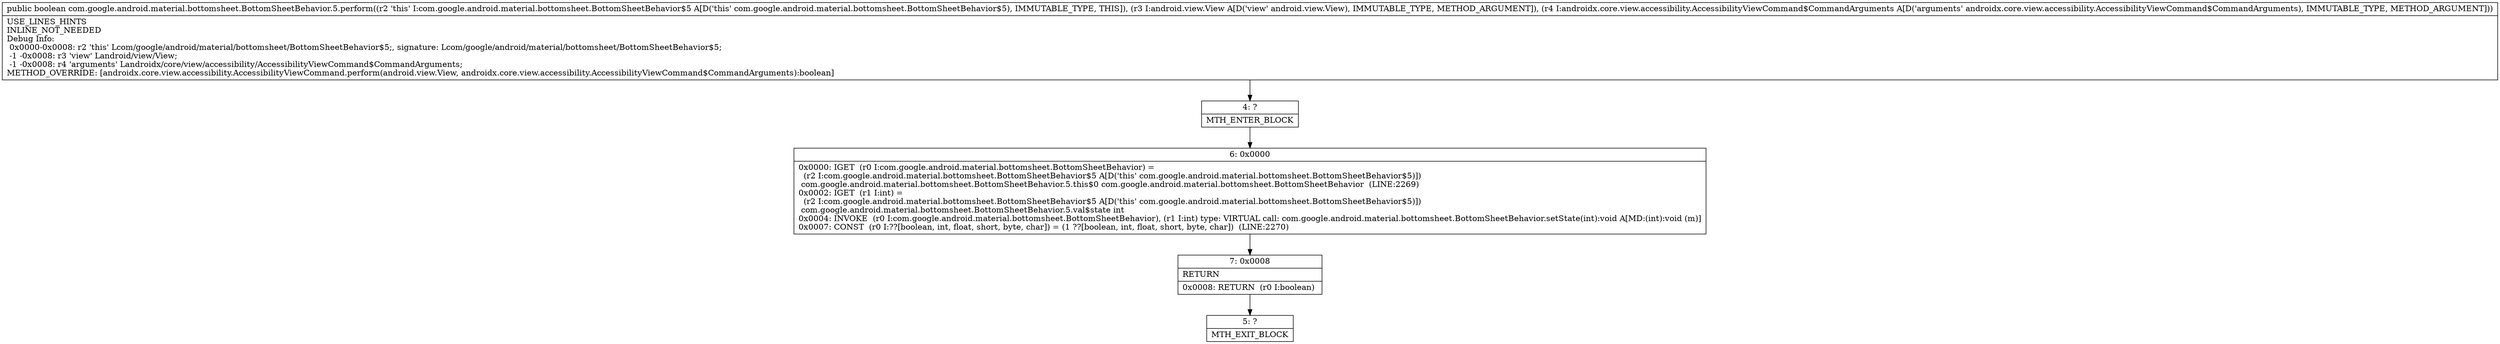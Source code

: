 digraph "CFG forcom.google.android.material.bottomsheet.BottomSheetBehavior.5.perform(Landroid\/view\/View;Landroidx\/core\/view\/accessibility\/AccessibilityViewCommand$CommandArguments;)Z" {
Node_4 [shape=record,label="{4\:\ ?|MTH_ENTER_BLOCK\l}"];
Node_6 [shape=record,label="{6\:\ 0x0000|0x0000: IGET  (r0 I:com.google.android.material.bottomsheet.BottomSheetBehavior) = \l  (r2 I:com.google.android.material.bottomsheet.BottomSheetBehavior$5 A[D('this' com.google.android.material.bottomsheet.BottomSheetBehavior$5)])\l com.google.android.material.bottomsheet.BottomSheetBehavior.5.this$0 com.google.android.material.bottomsheet.BottomSheetBehavior  (LINE:2269)\l0x0002: IGET  (r1 I:int) = \l  (r2 I:com.google.android.material.bottomsheet.BottomSheetBehavior$5 A[D('this' com.google.android.material.bottomsheet.BottomSheetBehavior$5)])\l com.google.android.material.bottomsheet.BottomSheetBehavior.5.val$state int \l0x0004: INVOKE  (r0 I:com.google.android.material.bottomsheet.BottomSheetBehavior), (r1 I:int) type: VIRTUAL call: com.google.android.material.bottomsheet.BottomSheetBehavior.setState(int):void A[MD:(int):void (m)]\l0x0007: CONST  (r0 I:??[boolean, int, float, short, byte, char]) = (1 ??[boolean, int, float, short, byte, char])  (LINE:2270)\l}"];
Node_7 [shape=record,label="{7\:\ 0x0008|RETURN\l|0x0008: RETURN  (r0 I:boolean) \l}"];
Node_5 [shape=record,label="{5\:\ ?|MTH_EXIT_BLOCK\l}"];
MethodNode[shape=record,label="{public boolean com.google.android.material.bottomsheet.BottomSheetBehavior.5.perform((r2 'this' I:com.google.android.material.bottomsheet.BottomSheetBehavior$5 A[D('this' com.google.android.material.bottomsheet.BottomSheetBehavior$5), IMMUTABLE_TYPE, THIS]), (r3 I:android.view.View A[D('view' android.view.View), IMMUTABLE_TYPE, METHOD_ARGUMENT]), (r4 I:androidx.core.view.accessibility.AccessibilityViewCommand$CommandArguments A[D('arguments' androidx.core.view.accessibility.AccessibilityViewCommand$CommandArguments), IMMUTABLE_TYPE, METHOD_ARGUMENT]))  | USE_LINES_HINTS\lINLINE_NOT_NEEDED\lDebug Info:\l  0x0000\-0x0008: r2 'this' Lcom\/google\/android\/material\/bottomsheet\/BottomSheetBehavior$5;, signature: Lcom\/google\/android\/material\/bottomsheet\/BottomSheetBehavior$5;\l  \-1 \-0x0008: r3 'view' Landroid\/view\/View;\l  \-1 \-0x0008: r4 'arguments' Landroidx\/core\/view\/accessibility\/AccessibilityViewCommand$CommandArguments;\lMETHOD_OVERRIDE: [androidx.core.view.accessibility.AccessibilityViewCommand.perform(android.view.View, androidx.core.view.accessibility.AccessibilityViewCommand$CommandArguments):boolean]\l}"];
MethodNode -> Node_4;Node_4 -> Node_6;
Node_6 -> Node_7;
Node_7 -> Node_5;
}

